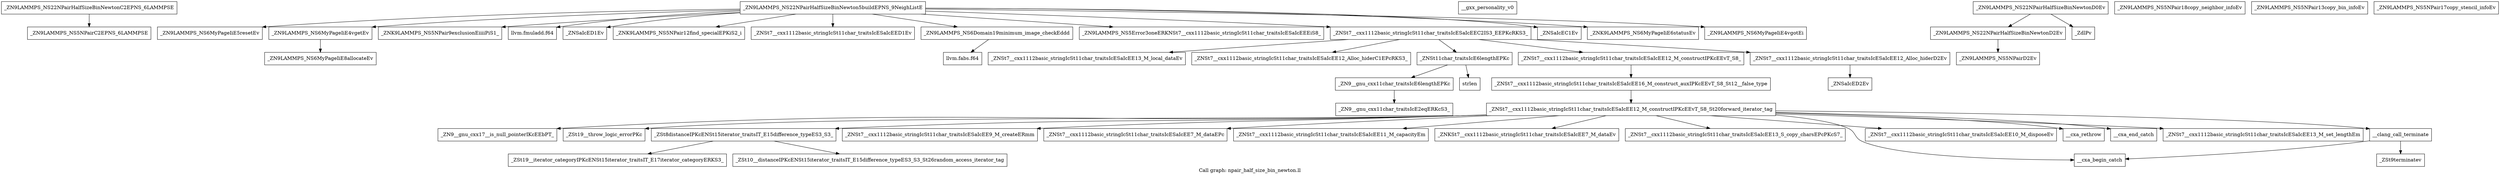 digraph "Call graph: npair_half_size_bin_newton.ll" {
	label="Call graph: npair_half_size_bin_newton.ll";

	Node0x563c67e71680 [shape=record,label="{_ZN9LAMMPS_NS22NPairHalfSizeBinNewtonC2EPNS_6LAMMPSE}"];
	Node0x563c67e71680 -> Node0x563c67e716c0;
	Node0x563c67e716c0 [shape=record,label="{_ZN9LAMMPS_NS5NPairC2EPNS_6LAMMPSE}"];
	Node0x563c67e5c800 [shape=record,label="{_ZN9LAMMPS_NS22NPairHalfSizeBinNewton5buildEPNS_9NeighListE}"];
	Node0x563c67e5c800 -> Node0x563c67e64380;
	Node0x563c67e5c800 -> Node0x563c67e5ecc0;
	Node0x563c67e5c800 -> Node0x563c67e71810;
	Node0x563c67e5c800 -> Node0x563c67e77390;
	Node0x563c67e5c800 -> Node0x563c67e43780;
	Node0x563c67e5c800 -> Node0x563c67e5c410;
	Node0x563c67e5c800 -> Node0x563c67e464c0;
	Node0x563c67e5c800 -> Node0x563c67e41270;
	Node0x563c67e5c800 -> Node0x563c67e8cb10;
	Node0x563c67e5c800 -> Node0x563c67e75a30;
	Node0x563c67e5c800 -> Node0x563c67e68e00;
	Node0x563c67e5c800 -> Node0x563c67e41300;
	Node0x563c67e5c800 -> Node0x563c67e3fe60;
	Node0x563c67e64380 [shape=record,label="{_ZN9LAMMPS_NS6MyPageIiE5resetEv}"];
	Node0x563c67e43780 [shape=record,label="{_ZNSaIcED1Ev}"];
	Node0x563c67e5ecc0 [shape=record,label="{_ZN9LAMMPS_NS6MyPageIiE4vgetEv}"];
	Node0x563c67e5ecc0 -> Node0x563c67e50b20;
	Node0x563c67e6eff0 [shape=record,label="{_ZSt19__iterator_categoryIPKcENSt15iterator_traitsIT_E17iterator_categoryERKS3_}"];
	Node0x563c67e8cea0 [shape=record,label="{_ZN9__gnu_cxx11char_traitsIcE6lengthEPKc}"];
	Node0x563c67e8cea0 -> Node0x563c67e883b0;
	Node0x563c67e8ec10 [shape=record,label="{strlen}"];
	Node0x563c67e883b0 [shape=record,label="{_ZN9__gnu_cxx11char_traitsIcE2eqERKcS3_}"];
	Node0x563c67e8fab0 [shape=record,label="{_ZNSaIcED2Ev}"];
	Node0x563c67e71810 [shape=record,label="{_ZNK9LAMMPS_NS5NPair9exclusionEiiiiPiS1_}"];
	Node0x563c67e77390 [shape=record,label="{llvm.fmuladd.f64}"];
	Node0x563c67e5c410 [shape=record,label="{_ZNK9LAMMPS_NS5NPair12find_specialEPKiS2_i}"];
	Node0x563c67e41270 [shape=record,label="{_ZN9LAMMPS_NS6Domain19minimum_image_checkEddd}"];
	Node0x563c67e41270 -> Node0x563c67e5e8a0;
	Node0x563c67e3fe60 [shape=record,label="{_ZN9LAMMPS_NS6MyPageIiE4vgotEi}"];
	Node0x563c67e41300 [shape=record,label="{_ZNK9LAMMPS_NS6MyPageIiE6statusEv}"];
	Node0x563c67e8cb10 [shape=record,label="{_ZN9LAMMPS_NS5Error3oneERKNSt7__cxx1112basic_stringIcSt11char_traitsIcESaIcEEEiS8_}"];
	Node0x563c67e68e00 [shape=record,label="{_ZNSaIcEC1Ev}"];
	Node0x563c67e75a30 [shape=record,label="{_ZNSt7__cxx1112basic_stringIcSt11char_traitsIcESaIcEEC2IS3_EEPKcRKS3_}"];
	Node0x563c67e75a30 -> Node0x563c67e6b8c0;
	Node0x563c67e75a30 -> Node0x563c67e6f1e0;
	Node0x563c67e75a30 -> Node0x563c67e74ef0;
	Node0x563c67e75a30 -> Node0x563c67e76b30;
	Node0x563c67e75a30 -> Node0x563c67e79390;
	Node0x563c67e79800 [shape=record,label="{__gxx_personality_v0}"];
	Node0x563c67e464c0 [shape=record,label="{_ZNSt7__cxx1112basic_stringIcSt11char_traitsIcESaIcEED1Ev}"];
	Node0x563c67e805e0 [shape=record,label="{_ZN9LAMMPS_NS22NPairHalfSizeBinNewtonD2Ev}"];
	Node0x563c67e805e0 -> Node0x563c67e81b50;
	Node0x563c67e84030 [shape=record,label="{_ZN9LAMMPS_NS22NPairHalfSizeBinNewtonD0Ev}"];
	Node0x563c67e84030 -> Node0x563c67e805e0;
	Node0x563c67e84030 -> Node0x563c67e85d20;
	Node0x563c67e868d0 [shape=record,label="{_ZN9LAMMPS_NS5NPair18copy_neighbor_infoEv}"];
	Node0x563c67e86e80 [shape=record,label="{_ZN9LAMMPS_NS5NPair13copy_bin_infoEv}"];
	Node0x563c67e84c20 [shape=record,label="{_ZN9LAMMPS_NS5NPair17copy_stencil_infoEv}"];
	Node0x563c67e5e8a0 [shape=record,label="{llvm.fabs.f64}"];
	Node0x563c67e81b50 [shape=record,label="{_ZN9LAMMPS_NS5NPairD2Ev}"];
	Node0x563c67e85d20 [shape=record,label="{_ZdlPv}"];
	Node0x563c67e50b20 [shape=record,label="{_ZN9LAMMPS_NS6MyPageIiE8allocateEv}"];
	Node0x563c67e6b8c0 [shape=record,label="{_ZNSt7__cxx1112basic_stringIcSt11char_traitsIcESaIcEE13_M_local_dataEv}"];
	Node0x563c67e6f1e0 [shape=record,label="{_ZNSt7__cxx1112basic_stringIcSt11char_traitsIcESaIcEE12_Alloc_hiderC1EPcRKS3_}"];
	Node0x563c67e76b30 [shape=record,label="{_ZNSt7__cxx1112basic_stringIcSt11char_traitsIcESaIcEE12_M_constructIPKcEEvT_S8_}"];
	Node0x563c67e76b30 -> Node0x563c67e8bc00;
	Node0x563c67e74ef0 [shape=record,label="{_ZNSt11char_traitsIcE6lengthEPKc}"];
	Node0x563c67e74ef0 -> Node0x563c67e8cea0;
	Node0x563c67e74ef0 -> Node0x563c67e8ec10;
	Node0x563c67e79390 [shape=record,label="{_ZNSt7__cxx1112basic_stringIcSt11char_traitsIcESaIcEE12_Alloc_hiderD2Ev}"];
	Node0x563c67e79390 -> Node0x563c67e8fab0;
	Node0x563c67e8bc00 [shape=record,label="{_ZNSt7__cxx1112basic_stringIcSt11char_traitsIcESaIcEE16_M_construct_auxIPKcEEvT_S8_St12__false_type}"];
	Node0x563c67e8bc00 -> Node0x563c67e8cff0;
	Node0x563c67e8cff0 [shape=record,label="{_ZNSt7__cxx1112basic_stringIcSt11char_traitsIcESaIcEE12_M_constructIPKcEEvT_S8_St20forward_iterator_tag}"];
	Node0x563c67e8cff0 -> Node0x563c67e43850;
	Node0x563c67e8cff0 -> Node0x563c67e88f40;
	Node0x563c67e8cff0 -> Node0x563c67e3b850;
	Node0x563c67e8cff0 -> Node0x563c67e6e010;
	Node0x563c67e8cff0 -> Node0x563c67e87230;
	Node0x563c67e8cff0 -> Node0x563c67ea5eb0;
	Node0x563c67e8cff0 -> Node0x563c67ea5f30;
	Node0x563c67e8cff0 -> Node0x563c67ea5fb0;
	Node0x563c67e8cff0 -> Node0x563c67ea6030;
	Node0x563c67e8cff0 -> Node0x563c67ea60b0;
	Node0x563c67e8cff0 -> Node0x563c67ea6130;
	Node0x563c67e8cff0 -> Node0x563c67ea61b0;
	Node0x563c67e8cff0 -> Node0x563c67e87e00;
	Node0x563c67e8cff0 -> Node0x563c67e8e200;
	Node0x563c67e43850 [shape=record,label="{_ZN9__gnu_cxx17__is_null_pointerIKcEEbPT_}"];
	Node0x563c67e88f40 [shape=record,label="{_ZSt19__throw_logic_errorPKc}"];
	Node0x563c67e3b850 [shape=record,label="{_ZSt8distanceIPKcENSt15iterator_traitsIT_E15difference_typeES3_S3_}"];
	Node0x563c67e3b850 -> Node0x563c67e6eff0;
	Node0x563c67e3b850 -> Node0x563c67e8f450;
	Node0x563c67e87230 [shape=record,label="{_ZNSt7__cxx1112basic_stringIcSt11char_traitsIcESaIcEE7_M_dataEPc}"];
	Node0x563c67e6e010 [shape=record,label="{_ZNSt7__cxx1112basic_stringIcSt11char_traitsIcESaIcEE9_M_createERmm}"];
	Node0x563c67ea5eb0 [shape=record,label="{_ZNSt7__cxx1112basic_stringIcSt11char_traitsIcESaIcEE11_M_capacityEm}"];
	Node0x563c67ea5fb0 [shape=record,label="{_ZNSt7__cxx1112basic_stringIcSt11char_traitsIcESaIcEE13_S_copy_charsEPcPKcS7_}"];
	Node0x563c67ea5f30 [shape=record,label="{_ZNKSt7__cxx1112basic_stringIcSt11char_traitsIcESaIcEE7_M_dataEv}"];
	Node0x563c67ea6030 [shape=record,label="{__cxa_begin_catch}"];
	Node0x563c67ea60b0 [shape=record,label="{_ZNSt7__cxx1112basic_stringIcSt11char_traitsIcESaIcEE10_M_disposeEv}"];
	Node0x563c67ea6130 [shape=record,label="{__cxa_rethrow}"];
	Node0x563c67ea61b0 [shape=record,label="{__cxa_end_catch}"];
	Node0x563c67e8e200 [shape=record,label="{__clang_call_terminate}"];
	Node0x563c67e8e200 -> Node0x563c67ea6030;
	Node0x563c67e8e200 -> Node0x563c67e87f60;
	Node0x563c67e87f60 [shape=record,label="{_ZSt9terminatev}"];
	Node0x563c67e87e00 [shape=record,label="{_ZNSt7__cxx1112basic_stringIcSt11char_traitsIcESaIcEE13_M_set_lengthEm}"];
	Node0x563c67e8f450 [shape=record,label="{_ZSt10__distanceIPKcENSt15iterator_traitsIT_E15difference_typeES3_S3_St26random_access_iterator_tag}"];
}
